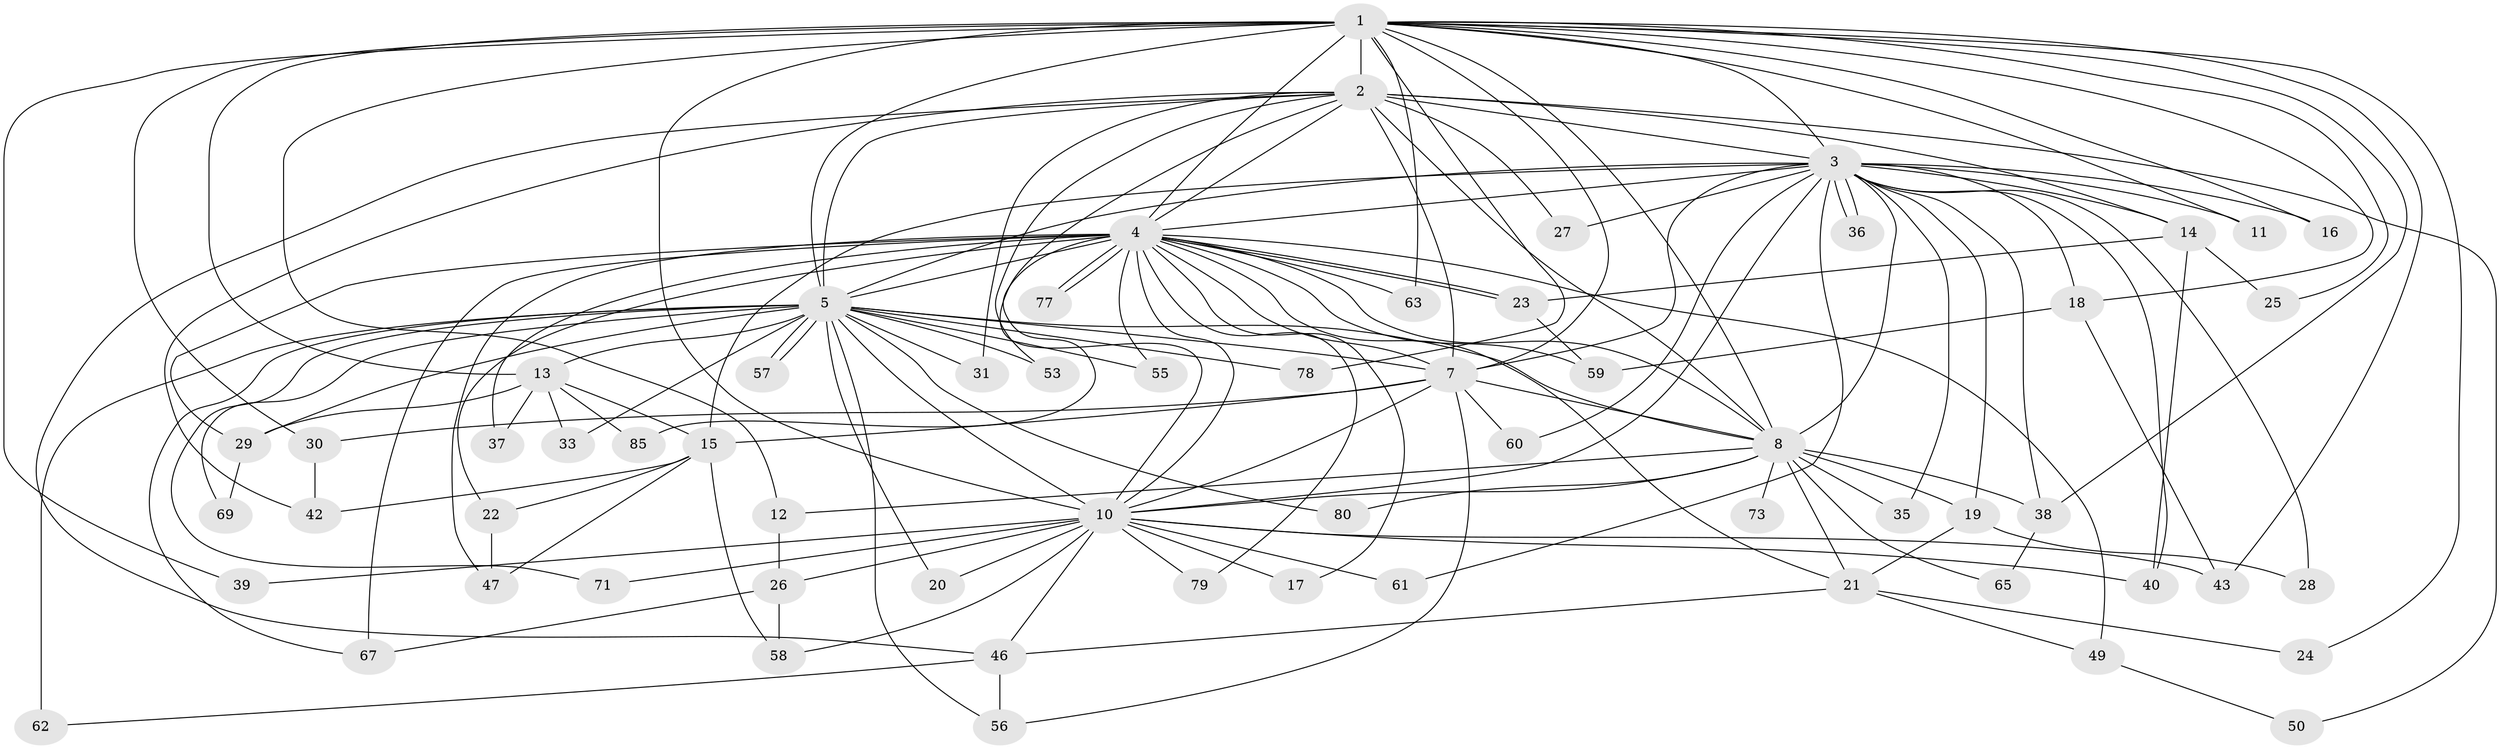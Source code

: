 // Generated by graph-tools (version 1.1) at 2025/51/02/27/25 19:51:42]
// undirected, 62 vertices, 149 edges
graph export_dot {
graph [start="1"]
  node [color=gray90,style=filled];
  1 [super="+9"];
  2 [super="+44"];
  3 [super="+48"];
  4 [super="+54"];
  5 [super="+6"];
  7 [super="+51"];
  8 [super="+32"];
  10 [super="+52"];
  11;
  12;
  13 [super="+34"];
  14 [super="+66"];
  15 [super="+45"];
  16;
  17;
  18;
  19 [super="+86"];
  20;
  21 [super="+41"];
  22;
  23 [super="+83"];
  24;
  25;
  26 [super="+64"];
  27;
  28;
  29 [super="+68"];
  30;
  31;
  33;
  35;
  36;
  37;
  38 [super="+76"];
  39;
  40 [super="+74"];
  42 [super="+70"];
  43 [super="+75"];
  46;
  47 [super="+81"];
  49;
  50;
  53;
  55;
  56 [super="+82"];
  57;
  58;
  59;
  60;
  61;
  62 [super="+72"];
  63;
  65;
  67 [super="+84"];
  69;
  71;
  73;
  77;
  78;
  79;
  80;
  85;
  1 -- 2 [weight=3];
  1 -- 3 [weight=2];
  1 -- 4 [weight=3];
  1 -- 5 [weight=4];
  1 -- 7 [weight=2];
  1 -- 8 [weight=2];
  1 -- 10 [weight=2];
  1 -- 11;
  1 -- 12;
  1 -- 16;
  1 -- 25;
  1 -- 30;
  1 -- 38;
  1 -- 39;
  1 -- 43;
  1 -- 13;
  1 -- 78;
  1 -- 18;
  1 -- 24;
  1 -- 63;
  2 -- 3;
  2 -- 4;
  2 -- 5 [weight=2];
  2 -- 7;
  2 -- 8;
  2 -- 10;
  2 -- 14;
  2 -- 27;
  2 -- 31;
  2 -- 46;
  2 -- 50;
  2 -- 53;
  2 -- 42;
  3 -- 4 [weight=2];
  3 -- 5 [weight=2];
  3 -- 7;
  3 -- 8;
  3 -- 10;
  3 -- 11;
  3 -- 14;
  3 -- 15;
  3 -- 16;
  3 -- 18;
  3 -- 19 [weight=2];
  3 -- 27;
  3 -- 28;
  3 -- 35;
  3 -- 36;
  3 -- 36;
  3 -- 38;
  3 -- 40;
  3 -- 60;
  3 -- 61;
  4 -- 5 [weight=2];
  4 -- 7 [weight=2];
  4 -- 8;
  4 -- 10;
  4 -- 17;
  4 -- 21;
  4 -- 22;
  4 -- 23;
  4 -- 23;
  4 -- 29;
  4 -- 37;
  4 -- 49;
  4 -- 55;
  4 -- 59;
  4 -- 63;
  4 -- 67;
  4 -- 77;
  4 -- 77;
  4 -- 79;
  4 -- 85;
  4 -- 47;
  5 -- 7 [weight=2];
  5 -- 8 [weight=2];
  5 -- 10 [weight=2];
  5 -- 20;
  5 -- 31;
  5 -- 55;
  5 -- 57;
  5 -- 57;
  5 -- 62 [weight=2];
  5 -- 67;
  5 -- 71;
  5 -- 80;
  5 -- 33;
  5 -- 69;
  5 -- 13;
  5 -- 78;
  5 -- 53;
  5 -- 29 [weight=2];
  5 -- 56;
  7 -- 8 [weight=2];
  7 -- 10;
  7 -- 15;
  7 -- 30;
  7 -- 56;
  7 -- 60;
  8 -- 10;
  8 -- 12;
  8 -- 19;
  8 -- 35;
  8 -- 73 [weight=2];
  8 -- 80;
  8 -- 21;
  8 -- 65;
  8 -- 38;
  10 -- 17;
  10 -- 20;
  10 -- 26;
  10 -- 39;
  10 -- 40;
  10 -- 58;
  10 -- 61;
  10 -- 71;
  10 -- 79;
  10 -- 46;
  10 -- 43;
  12 -- 26;
  13 -- 33;
  13 -- 85;
  13 -- 29;
  13 -- 37;
  13 -- 15;
  14 -- 25;
  14 -- 40;
  14 -- 23;
  15 -- 22;
  15 -- 42;
  15 -- 47;
  15 -- 58;
  18 -- 43;
  18 -- 59;
  19 -- 21;
  19 -- 28;
  21 -- 24;
  21 -- 46;
  21 -- 49;
  22 -- 47;
  23 -- 59;
  26 -- 58;
  26 -- 67;
  29 -- 69;
  30 -- 42;
  38 -- 65;
  46 -- 56;
  46 -- 62;
  49 -- 50;
}
